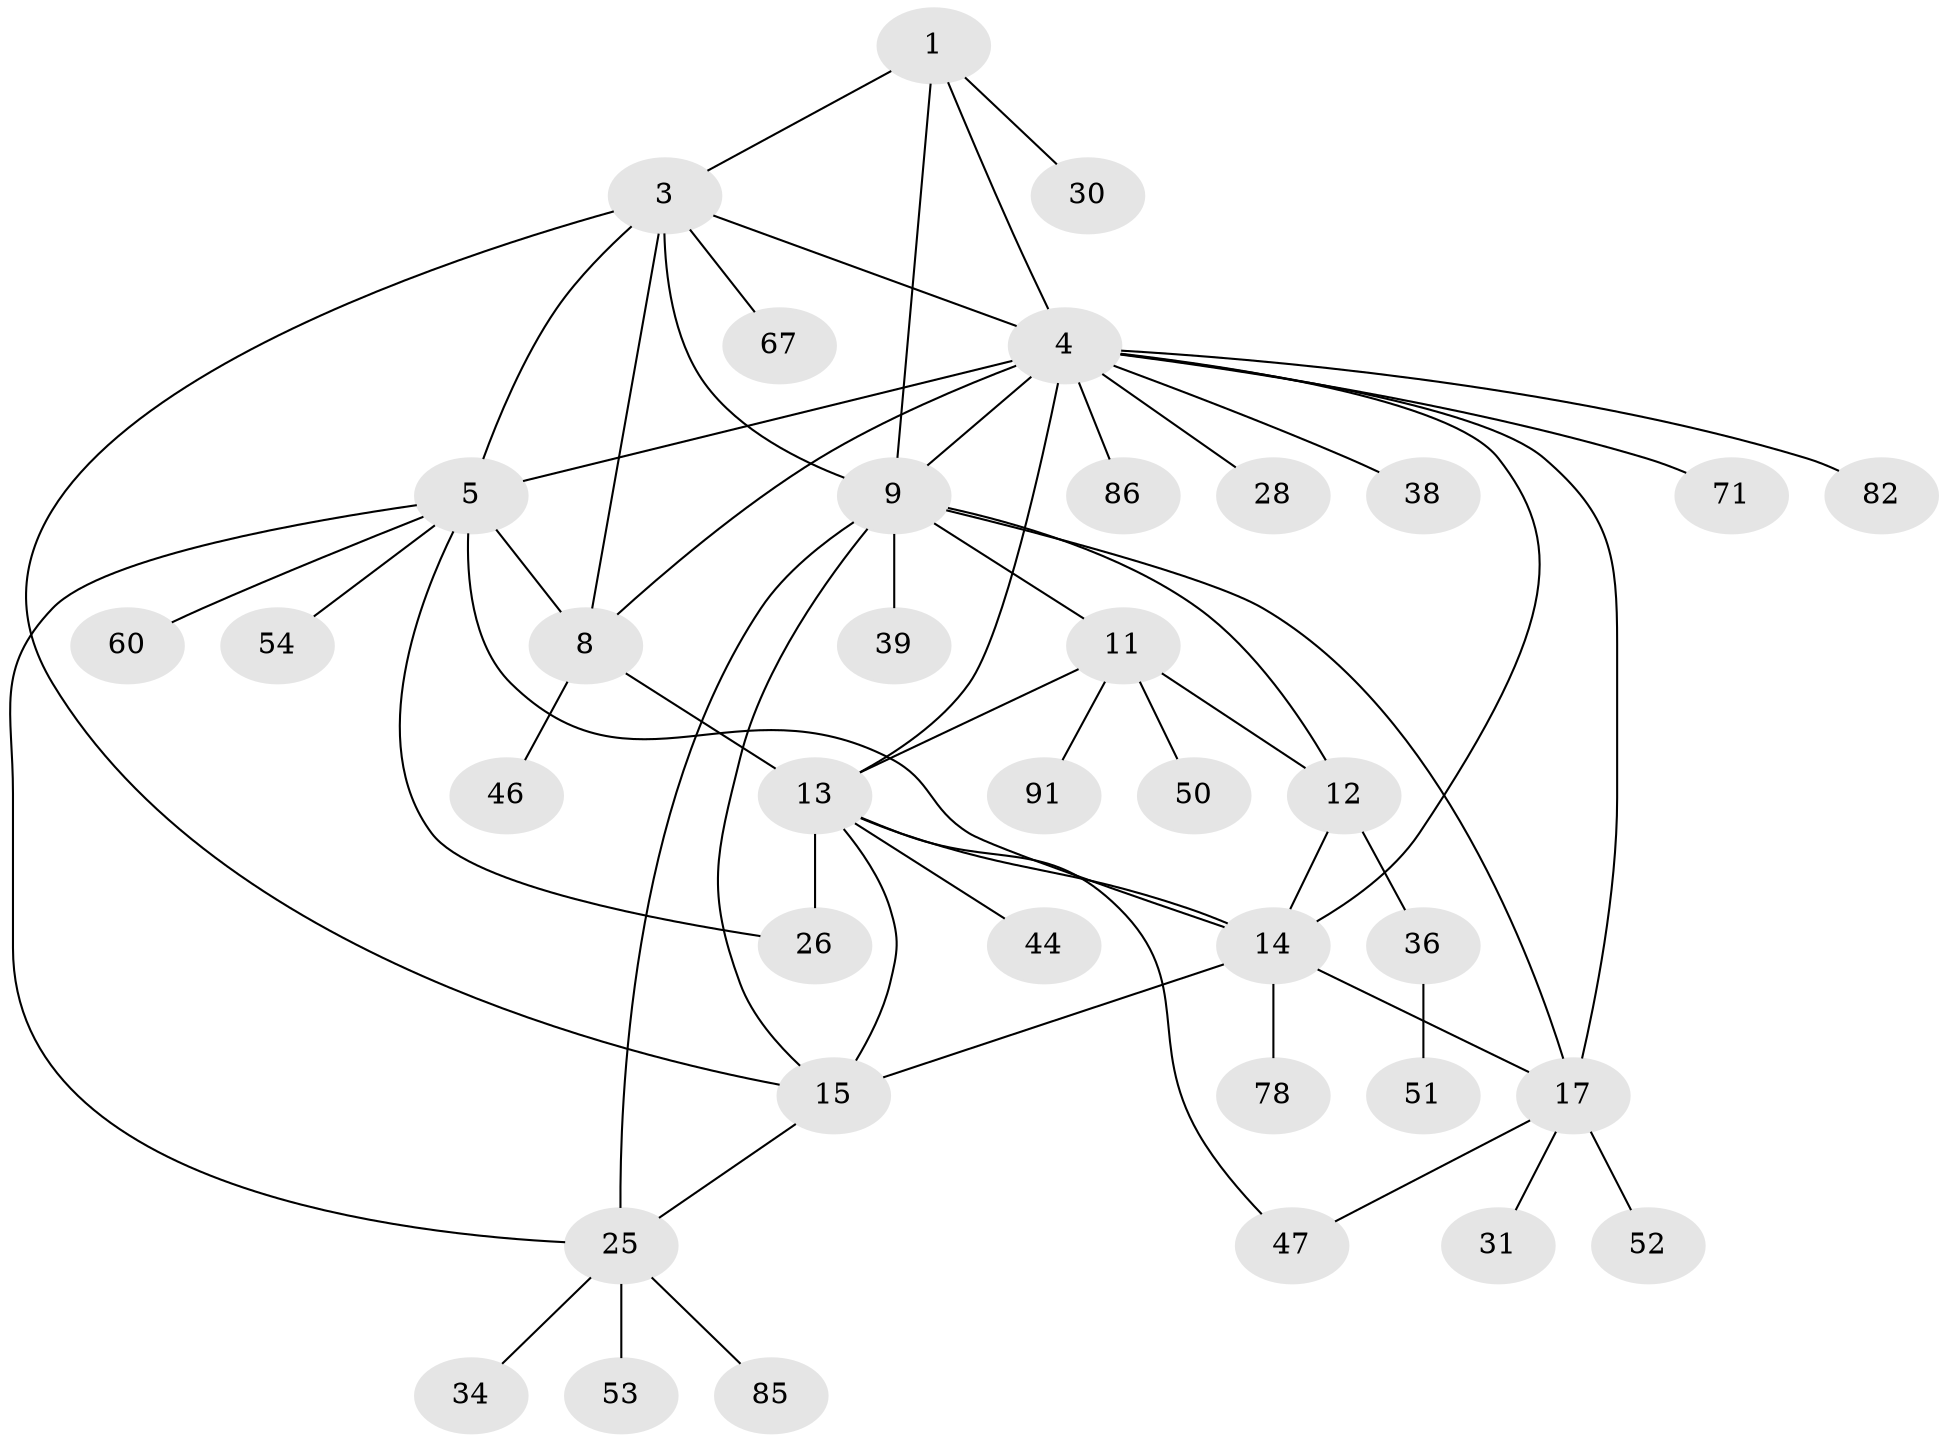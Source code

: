 // original degree distribution, {7: 0.06382978723404255, 10: 0.010638297872340425, 9: 0.010638297872340425, 4: 0.010638297872340425, 6: 0.07446808510638298, 13: 0.010638297872340425, 3: 0.0851063829787234, 11: 0.010638297872340425, 8: 0.010638297872340425, 5: 0.02127659574468085, 1: 0.5638297872340425, 2: 0.1276595744680851}
// Generated by graph-tools (version 1.1) at 2025/19/03/04/25 18:19:54]
// undirected, 37 vertices, 57 edges
graph export_dot {
graph [start="1"]
  node [color=gray90,style=filled];
  1 [super="+32+24+59+2+49"];
  3 [super="+41+7+72+89"];
  4 [super="+18+22+42+33"];
  5 [super="+6"];
  8 [super="+35+21+79+73+80+37+57"];
  9 [super="+10+55+70"];
  11;
  12 [super="+23"];
  13 [super="+16"];
  14 [super="+19"];
  15;
  17 [super="+20+83+90"];
  25;
  26;
  28;
  30;
  31 [super="+88+68"];
  34 [super="+81+62"];
  36 [super="+43+93"];
  38;
  39;
  44;
  46 [super="+61"];
  47;
  50;
  51;
  52;
  53;
  54;
  60;
  67;
  71;
  78;
  82;
  85;
  86;
  91;
  1 -- 3 [weight=2];
  1 -- 4 [weight=2];
  1 -- 9;
  1 -- 30;
  3 -- 4;
  3 -- 67;
  3 -- 5 [weight=2];
  3 -- 8;
  3 -- 9;
  3 -- 15;
  4 -- 38;
  4 -- 86;
  4 -- 17 [weight=2];
  4 -- 82;
  4 -- 71;
  4 -- 8;
  4 -- 28;
  4 -- 9;
  4 -- 5;
  4 -- 14;
  4 -- 13 [weight=2];
  5 -- 8 [weight=2];
  5 -- 14;
  5 -- 25;
  5 -- 26;
  5 -- 54;
  5 -- 60;
  8 -- 46;
  8 -- 13;
  9 -- 11 [weight=2];
  9 -- 12 [weight=2];
  9 -- 39;
  9 -- 15;
  9 -- 25;
  9 -- 17;
  11 -- 12;
  11 -- 50;
  11 -- 91;
  11 -- 13;
  12 -- 36;
  12 -- 14;
  13 -- 14 [weight=2];
  13 -- 15 [weight=2];
  13 -- 44;
  13 -- 47;
  13 -- 26;
  14 -- 15;
  14 -- 78;
  14 -- 17 [weight=2];
  15 -- 25;
  17 -- 31;
  17 -- 52;
  17 -- 47;
  25 -- 34;
  25 -- 53;
  25 -- 85;
  36 -- 51;
}
